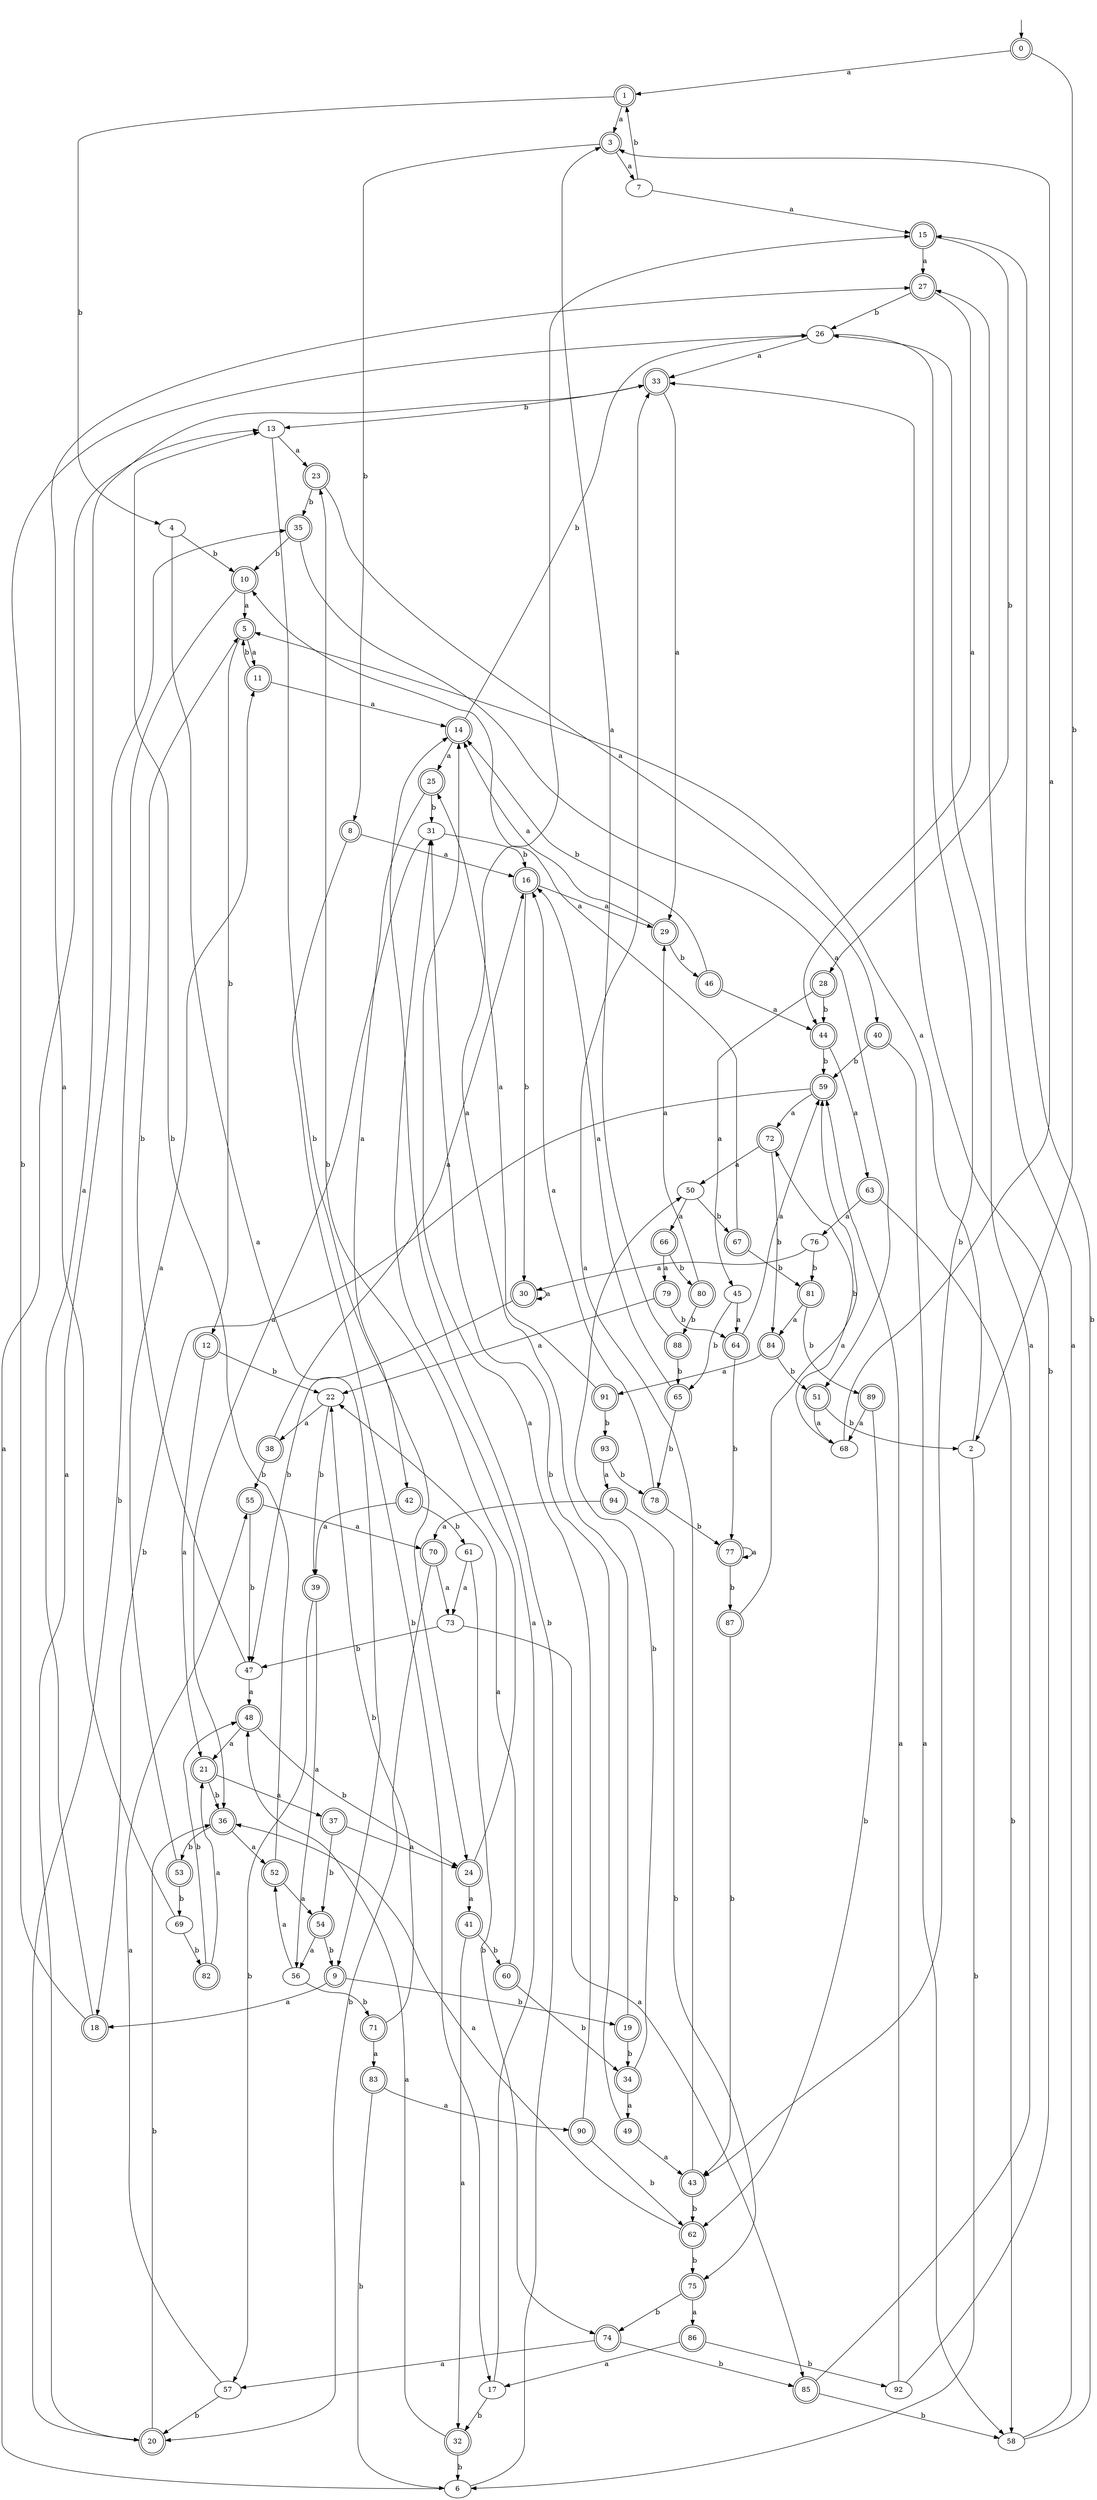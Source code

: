 digraph RandomDFA {
  __start0 [label="", shape=none];
  __start0 -> 0 [label=""];
  0 [shape=circle] [shape=doublecircle]
  0 -> 1 [label="a"]
  0 -> 2 [label="b"]
  1 [shape=doublecircle]
  1 -> 3 [label="a"]
  1 -> 4 [label="b"]
  2
  2 -> 5 [label="a"]
  2 -> 6 [label="b"]
  3 [shape=doublecircle]
  3 -> 7 [label="a"]
  3 -> 8 [label="b"]
  4
  4 -> 9 [label="a"]
  4 -> 10 [label="b"]
  5 [shape=doublecircle]
  5 -> 11 [label="a"]
  5 -> 12 [label="b"]
  6
  6 -> 13 [label="a"]
  6 -> 14 [label="b"]
  7
  7 -> 15 [label="a"]
  7 -> 1 [label="b"]
  8 [shape=doublecircle]
  8 -> 16 [label="a"]
  8 -> 17 [label="b"]
  9 [shape=doublecircle]
  9 -> 18 [label="a"]
  9 -> 19 [label="b"]
  10 [shape=doublecircle]
  10 -> 5 [label="a"]
  10 -> 20 [label="b"]
  11 [shape=doublecircle]
  11 -> 14 [label="a"]
  11 -> 5 [label="b"]
  12 [shape=doublecircle]
  12 -> 21 [label="a"]
  12 -> 22 [label="b"]
  13
  13 -> 23 [label="a"]
  13 -> 24 [label="b"]
  14 [shape=doublecircle]
  14 -> 25 [label="a"]
  14 -> 26 [label="b"]
  15 [shape=doublecircle]
  15 -> 27 [label="a"]
  15 -> 28 [label="b"]
  16 [shape=doublecircle]
  16 -> 29 [label="a"]
  16 -> 30 [label="b"]
  17
  17 -> 31 [label="a"]
  17 -> 32 [label="b"]
  18 [shape=doublecircle]
  18 -> 33 [label="a"]
  18 -> 26 [label="b"]
  19 [shape=doublecircle]
  19 -> 15 [label="a"]
  19 -> 34 [label="b"]
  20 [shape=doublecircle]
  20 -> 35 [label="a"]
  20 -> 36 [label="b"]
  21 [shape=doublecircle]
  21 -> 37 [label="a"]
  21 -> 36 [label="b"]
  22
  22 -> 38 [label="a"]
  22 -> 39 [label="b"]
  23 [shape=doublecircle]
  23 -> 40 [label="a"]
  23 -> 35 [label="b"]
  24 [shape=doublecircle]
  24 -> 41 [label="a"]
  24 -> 23 [label="b"]
  25 [shape=doublecircle]
  25 -> 42 [label="a"]
  25 -> 31 [label="b"]
  26
  26 -> 33 [label="a"]
  26 -> 43 [label="b"]
  27 [shape=doublecircle]
  27 -> 44 [label="a"]
  27 -> 26 [label="b"]
  28 [shape=doublecircle]
  28 -> 45 [label="a"]
  28 -> 44 [label="b"]
  29 [shape=doublecircle]
  29 -> 14 [label="a"]
  29 -> 46 [label="b"]
  30 [shape=doublecircle]
  30 -> 30 [label="a"]
  30 -> 47 [label="b"]
  31
  31 -> 36 [label="a"]
  31 -> 16 [label="b"]
  32 [shape=doublecircle]
  32 -> 48 [label="a"]
  32 -> 6 [label="b"]
  33 [shape=doublecircle]
  33 -> 29 [label="a"]
  33 -> 13 [label="b"]
  34 [shape=doublecircle]
  34 -> 49 [label="a"]
  34 -> 50 [label="b"]
  35 [shape=doublecircle]
  35 -> 51 [label="a"]
  35 -> 10 [label="b"]
  36 [shape=doublecircle]
  36 -> 52 [label="a"]
  36 -> 53 [label="b"]
  37 [shape=doublecircle]
  37 -> 24 [label="a"]
  37 -> 54 [label="b"]
  38 [shape=doublecircle]
  38 -> 16 [label="a"]
  38 -> 55 [label="b"]
  39 [shape=doublecircle]
  39 -> 56 [label="a"]
  39 -> 57 [label="b"]
  40 [shape=doublecircle]
  40 -> 58 [label="a"]
  40 -> 59 [label="b"]
  41 [shape=doublecircle]
  41 -> 32 [label="a"]
  41 -> 60 [label="b"]
  42 [shape=doublecircle]
  42 -> 39 [label="a"]
  42 -> 61 [label="b"]
  43 [shape=doublecircle]
  43 -> 33 [label="a"]
  43 -> 62 [label="b"]
  44 [shape=doublecircle]
  44 -> 63 [label="a"]
  44 -> 59 [label="b"]
  45
  45 -> 64 [label="a"]
  45 -> 65 [label="b"]
  46 [shape=doublecircle]
  46 -> 44 [label="a"]
  46 -> 14 [label="b"]
  47
  47 -> 48 [label="a"]
  47 -> 5 [label="b"]
  48 [shape=doublecircle]
  48 -> 21 [label="a"]
  48 -> 24 [label="b"]
  49 [shape=doublecircle]
  49 -> 43 [label="a"]
  49 -> 31 [label="b"]
  50
  50 -> 66 [label="a"]
  50 -> 67 [label="b"]
  51 [shape=doublecircle]
  51 -> 68 [label="a"]
  51 -> 2 [label="b"]
  52 [shape=doublecircle]
  52 -> 54 [label="a"]
  52 -> 13 [label="b"]
  53 [shape=doublecircle]
  53 -> 11 [label="a"]
  53 -> 69 [label="b"]
  54 [shape=doublecircle]
  54 -> 56 [label="a"]
  54 -> 9 [label="b"]
  55 [shape=doublecircle]
  55 -> 70 [label="a"]
  55 -> 47 [label="b"]
  56
  56 -> 52 [label="a"]
  56 -> 71 [label="b"]
  57
  57 -> 55 [label="a"]
  57 -> 20 [label="b"]
  58
  58 -> 27 [label="a"]
  58 -> 15 [label="b"]
  59 [shape=doublecircle]
  59 -> 72 [label="a"]
  59 -> 18 [label="b"]
  60 [shape=doublecircle]
  60 -> 22 [label="a"]
  60 -> 34 [label="b"]
  61
  61 -> 73 [label="a"]
  61 -> 74 [label="b"]
  62 [shape=doublecircle]
  62 -> 36 [label="a"]
  62 -> 75 [label="b"]
  63 [shape=doublecircle]
  63 -> 76 [label="a"]
  63 -> 58 [label="b"]
  64 [shape=doublecircle]
  64 -> 59 [label="a"]
  64 -> 77 [label="b"]
  65 [shape=doublecircle]
  65 -> 16 [label="a"]
  65 -> 78 [label="b"]
  66 [shape=doublecircle]
  66 -> 79 [label="a"]
  66 -> 80 [label="b"]
  67 [shape=doublecircle]
  67 -> 10 [label="a"]
  67 -> 81 [label="b"]
  68
  68 -> 3 [label="a"]
  68 -> 72 [label="b"]
  69
  69 -> 27 [label="a"]
  69 -> 82 [label="b"]
  70 [shape=doublecircle]
  70 -> 73 [label="a"]
  70 -> 20 [label="b"]
  71 [shape=doublecircle]
  71 -> 83 [label="a"]
  71 -> 22 [label="b"]
  72 [shape=doublecircle]
  72 -> 50 [label="a"]
  72 -> 84 [label="b"]
  73
  73 -> 85 [label="a"]
  73 -> 47 [label="b"]
  74 [shape=doublecircle]
  74 -> 57 [label="a"]
  74 -> 85 [label="b"]
  75 [shape=doublecircle]
  75 -> 86 [label="a"]
  75 -> 74 [label="b"]
  76
  76 -> 30 [label="a"]
  76 -> 81 [label="b"]
  77 [shape=doublecircle]
  77 -> 77 [label="a"]
  77 -> 87 [label="b"]
  78 [shape=doublecircle]
  78 -> 16 [label="a"]
  78 -> 77 [label="b"]
  79 [shape=doublecircle]
  79 -> 22 [label="a"]
  79 -> 64 [label="b"]
  80 [shape=doublecircle]
  80 -> 29 [label="a"]
  80 -> 88 [label="b"]
  81 [shape=doublecircle]
  81 -> 84 [label="a"]
  81 -> 89 [label="b"]
  82 [shape=doublecircle]
  82 -> 21 [label="a"]
  82 -> 48 [label="b"]
  83 [shape=doublecircle]
  83 -> 90 [label="a"]
  83 -> 6 [label="b"]
  84 [shape=doublecircle]
  84 -> 91 [label="a"]
  84 -> 51 [label="b"]
  85 [shape=doublecircle]
  85 -> 26 [label="a"]
  85 -> 58 [label="b"]
  86 [shape=doublecircle]
  86 -> 17 [label="a"]
  86 -> 92 [label="b"]
  87 [shape=doublecircle]
  87 -> 59 [label="a"]
  87 -> 43 [label="b"]
  88 [shape=doublecircle]
  88 -> 3 [label="a"]
  88 -> 65 [label="b"]
  89 [shape=doublecircle]
  89 -> 68 [label="a"]
  89 -> 62 [label="b"]
  90 [shape=doublecircle]
  90 -> 14 [label="a"]
  90 -> 62 [label="b"]
  91 [shape=doublecircle]
  91 -> 25 [label="a"]
  91 -> 93 [label="b"]
  92
  92 -> 59 [label="a"]
  92 -> 33 [label="b"]
  93 [shape=doublecircle]
  93 -> 94 [label="a"]
  93 -> 78 [label="b"]
  94 [shape=doublecircle]
  94 -> 70 [label="a"]
  94 -> 75 [label="b"]
}
